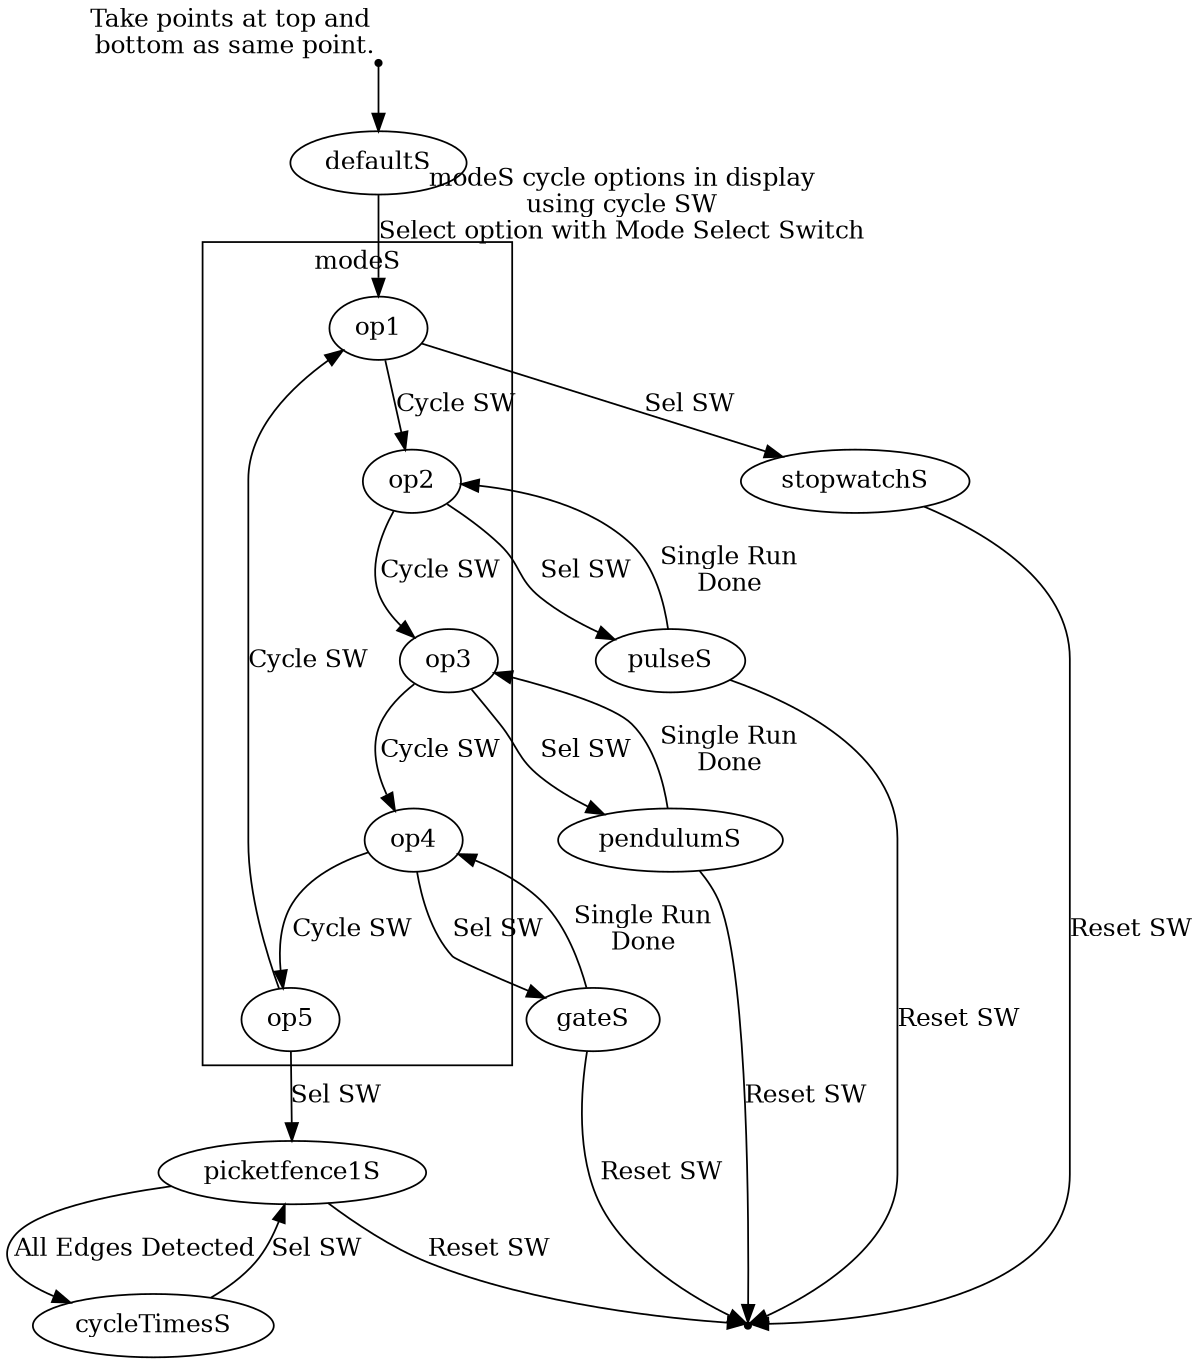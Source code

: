 digraph finite_state_machine {
        //rankdir=LR;
        size="8,10"
        //graph [ranksep="0.525", nodesep="0.5"];
        start [shape=point, xlabel=<Take points at top and<br /> bottom as same point.>];
	    end [shape=point];
        //node [shape = circle];
        start -> defaultS
        defaultS -> op1 [ xlabel = <modeS cycle options in display<br />using cycle SW<br />Select option with Mode Select Switch> ]
        
        op1 -> stopwatchS [ label = "Sel SW"]
        stopwatchS -> end [ label = "Reset SW" ]
        op2 -> pulseS [ label = "Sel SW" ]
        pulseS -> op2 [ label = <Single Run<br />Done> ]
        pulseS -> end [ label = "Reset SW" ]
        op3 -> pendulumS [ label = "Sel SW" ]
        pendulumS -> op3 [ label = <Single Run<br />Done>  ]
        pendulumS -> end [ label = "Reset SW" ]
        op4 -> gateS [ label = "Sel SW" ]
        gateS -> op4 [ label = <Single Run<br />Done> ]
        gateS -> end [ label = "Reset SW" ]
        op5 -> picketfence1S [ label = "Sel SW" ]
        picketfence1S -> end [ label = "Reset SW" ]
        picketfence1S -> cycleTimesS [ label = "All Edges Detected" ]
        cycleTimesS -> picketfence1S [ label = "Sel SW" ]
        subgraph cluster_mode {
                 rankdir=TB;
                 node [shape = circle];
                 op1 -> op2  [ label = "Cycle SW" ];
                 op2 -> op3  [ label = "Cycle SW" ];
                 op3 -> op4  [ label = "Cycle SW" ];
                 op4 -> op5  [ label = "Cycle SW" ];
                 op5 -> op1  [ label = "Cycle SW" ];
                 label = "modeS";
                 
        } 
        
}

/*
dot -Tpng mancyclemode.gv -o image/mancyclemode.png
*/
